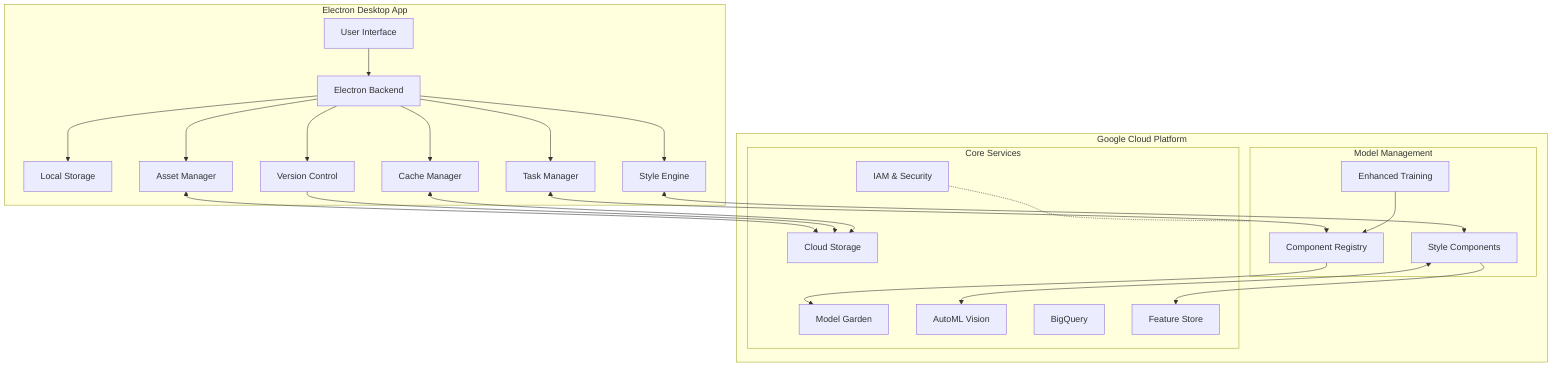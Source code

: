 flowchart TD
    subgraph Client[Electron Desktop App]
        UI[User Interface]
        Local[Local Storage]
        Cache[Cache Manager]
        TaskMgr[Task Manager]
        StyleEng[Style Engine]
        AssetMgr[Asset Manager]
        VCS[Version Control]
        ElectronBE[Electron Backend]
    end

    subgraph GCP[Google Cloud Platform]
        subgraph CoreServices[Core Services]
            MG[Model Garden]
            AV[AutoML Vision]
            CS[Cloud Storage]
            BQ[BigQuery]
            FS[Feature Store]
            IAM[IAM & Security]
        end
        
        subgraph ModelMgmt[Model Management]
            CompReg[Component Registry]
            Train[Enhanced Training]
            StyleComp[Style Components]
        end
    end

    UI --> ElectronBE
    ElectronBE --> Local
    ElectronBE --> Cache
    ElectronBE --> TaskMgr
    ElectronBE --> StyleEng
    ElectronBE --> AssetMgr
    ElectronBE --> VCS
    
    StyleEng <--> StyleComp
    AssetMgr <--> CS
    VCS --> CS
    Cache <--> CS
    TaskMgr <--> CompReg
    
    StyleComp <--> AV
    StyleComp --> FS
    CompReg --> MG
    Train --> CompReg
    
    IAM -.- CoreServices
    IAM -.- ModelMgmt